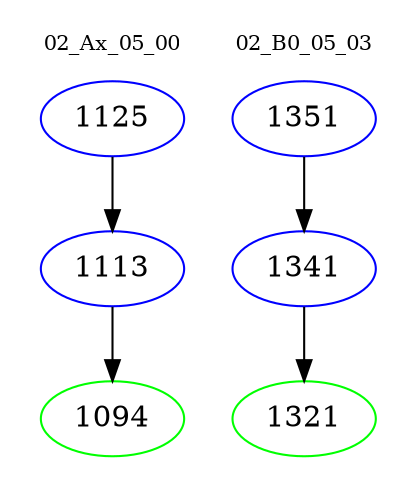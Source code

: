 digraph{
subgraph cluster_0 {
color = white
label = "02_Ax_05_00";
fontsize=10;
T0_1125 [label="1125", color="blue"]
T0_1125 -> T0_1113 [color="black"]
T0_1113 [label="1113", color="blue"]
T0_1113 -> T0_1094 [color="black"]
T0_1094 [label="1094", color="green"]
}
subgraph cluster_1 {
color = white
label = "02_B0_05_03";
fontsize=10;
T1_1351 [label="1351", color="blue"]
T1_1351 -> T1_1341 [color="black"]
T1_1341 [label="1341", color="blue"]
T1_1341 -> T1_1321 [color="black"]
T1_1321 [label="1321", color="green"]
}
}
